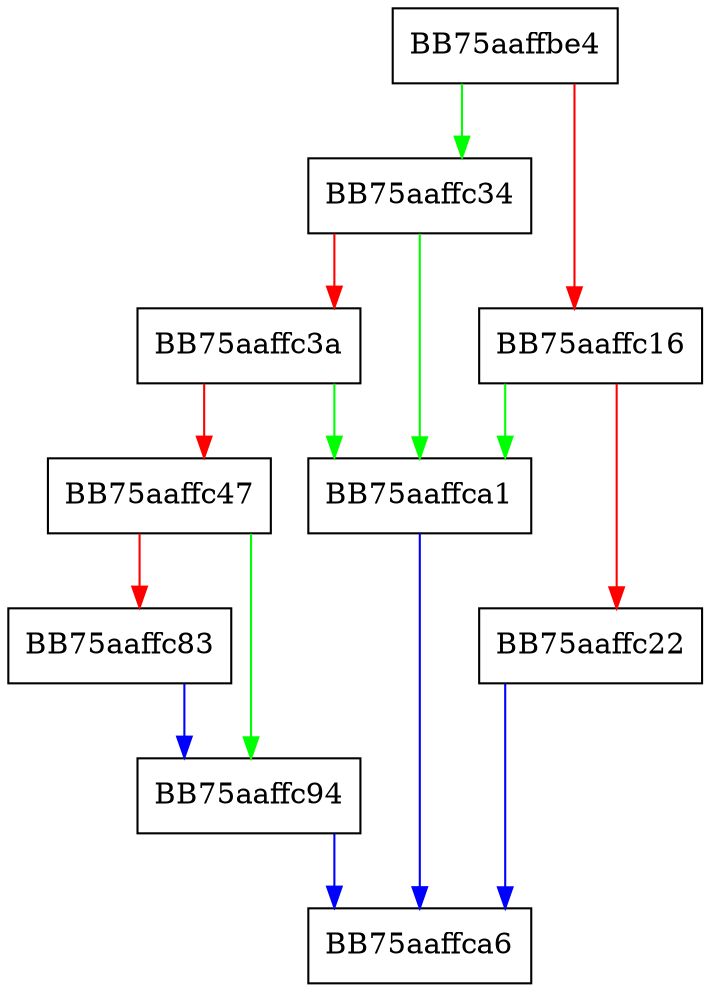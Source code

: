 digraph mplua_GetBMCurrentProcessId {
  node [shape="box"];
  graph [splines=ortho];
  BB75aaffbe4 -> BB75aaffc34 [color="green"];
  BB75aaffbe4 -> BB75aaffc16 [color="red"];
  BB75aaffc16 -> BB75aaffca1 [color="green"];
  BB75aaffc16 -> BB75aaffc22 [color="red"];
  BB75aaffc22 -> BB75aaffca6 [color="blue"];
  BB75aaffc34 -> BB75aaffca1 [color="green"];
  BB75aaffc34 -> BB75aaffc3a [color="red"];
  BB75aaffc3a -> BB75aaffca1 [color="green"];
  BB75aaffc3a -> BB75aaffc47 [color="red"];
  BB75aaffc47 -> BB75aaffc94 [color="green"];
  BB75aaffc47 -> BB75aaffc83 [color="red"];
  BB75aaffc83 -> BB75aaffc94 [color="blue"];
  BB75aaffc94 -> BB75aaffca6 [color="blue"];
  BB75aaffca1 -> BB75aaffca6 [color="blue"];
}